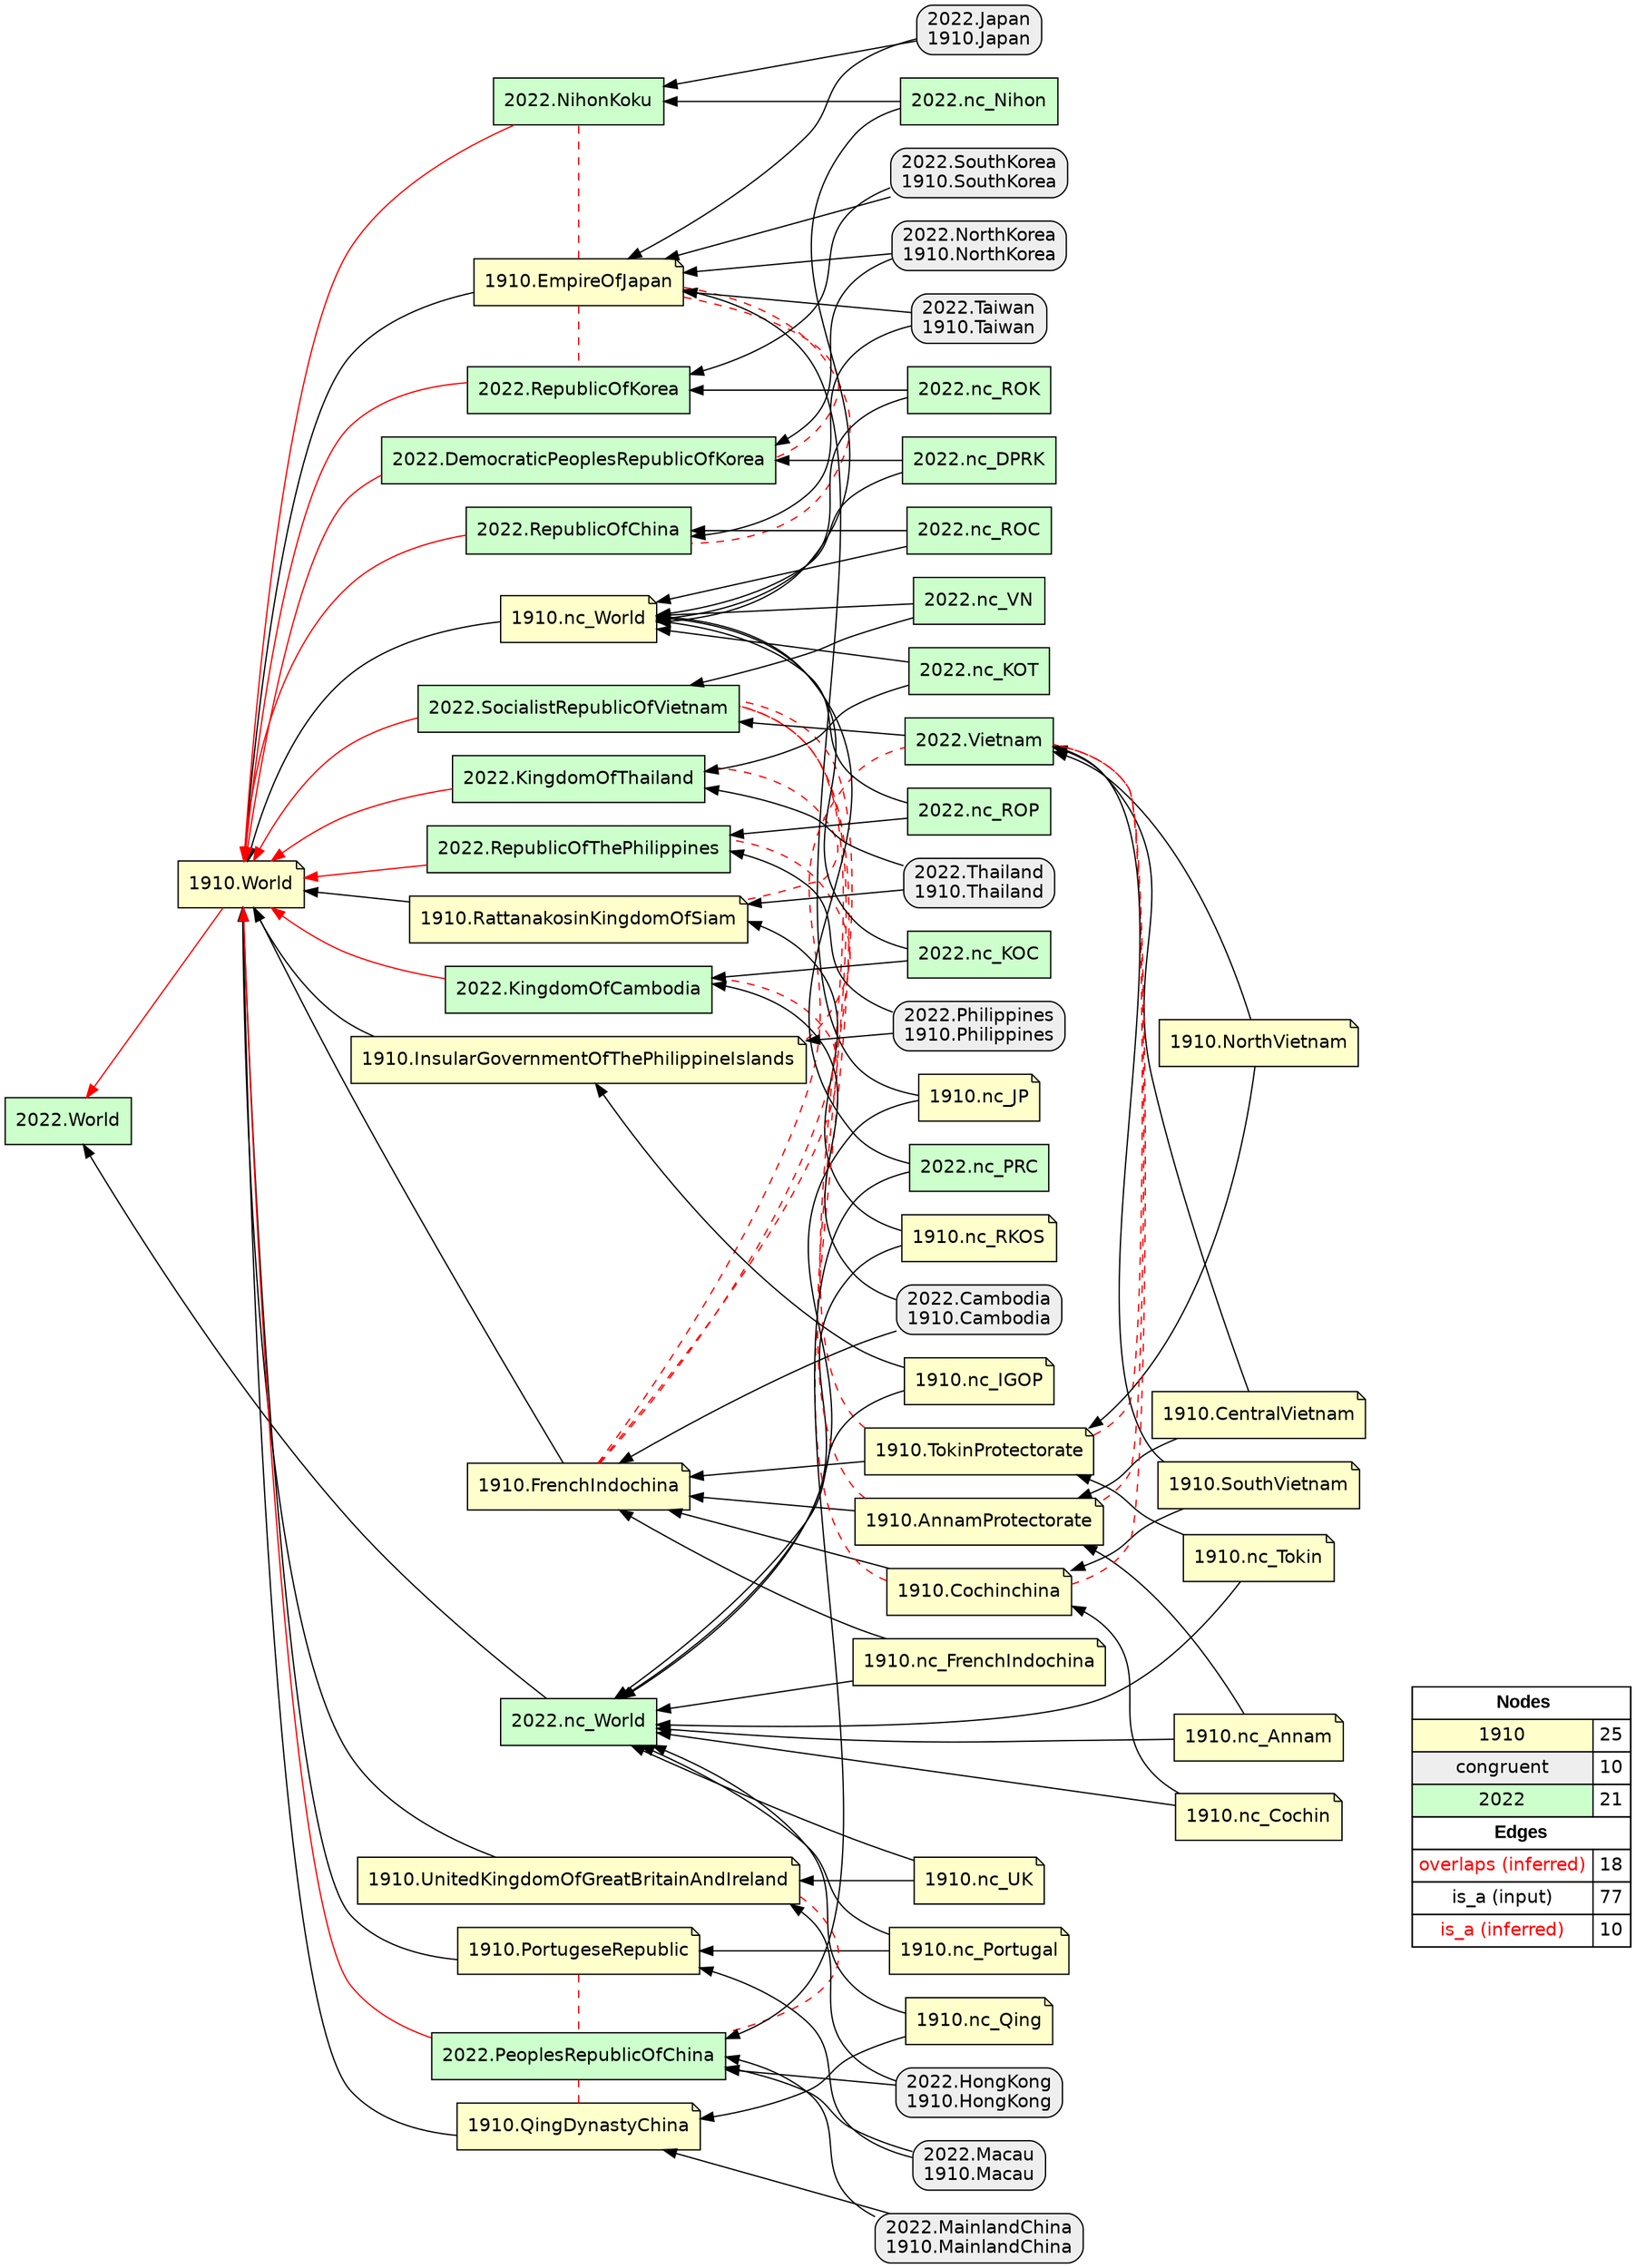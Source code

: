 digraph{
rankdir=RL
node[shape=note style=filled fillcolor="#FFFFCC" fontname="helvetica"] 
"1910.QingDynastyChina"
"1910.nc_RKOS"
"1910.EmpireOfJapan"
"1910.nc_World"
"1910.nc_Portugal"
"1910.InsularGovernmentOfThePhilippineIslands"
"1910.TokinProtectorate"
"1910.NorthVietnam"
"1910.RattanakosinKingdomOfSiam"
"1910.CentralVietnam"
"1910.nc_Tokin"
"1910.nc_Annam"
"1910.nc_FrenchIndochina"
"1910.nc_JP"
"1910.nc_UK"
"1910.World"
"1910.FrenchIndochina"
"1910.PortugeseRepublic"
"1910.AnnamProtectorate"
"1910.nc_Cochin"
"1910.SouthVietnam"
"1910.nc_Qing"
"1910.UnitedKingdomOfGreatBritainAndIreland"
"1910.Cochinchina"
"1910.nc_IGOP"
node[shape=box style="filled,rounded" fillcolor="#EEEEEE" fontname="helvetica"] 
"2022.Cambodia\n1910.Cambodia"
"2022.HongKong\n1910.HongKong"
"2022.Japan\n1910.Japan"
"2022.Macau\n1910.Macau"
"2022.MainlandChina\n1910.MainlandChina"
"2022.Thailand\n1910.Thailand"
"2022.SouthKorea\n1910.SouthKorea"
"2022.NorthKorea\n1910.NorthKorea"
"2022.Taiwan\n1910.Taiwan"
"2022.Philippines\n1910.Philippines"
node[shape=box style=filled fillcolor="#CCFFCC" fontname="helvetica"] 
"2022.nc_Nihon"
"2022.RepublicOfThePhilippines"
"2022.nc_VN"
"2022.SocialistRepublicOfVietnam"
"2022.RepublicOfKorea"
"2022.DemocraticPeoplesRepublicOfKorea"
"2022.nc_World"
"2022.PeoplesRepublicOfChina"
"2022.RepublicOfChina"
"2022.Vietnam"
"2022.nc_DPRK"
"2022.NihonKoku"
"2022.World"
"2022.KingdomOfThailand"
"2022.nc_PRC"
"2022.nc_ROK"
"2022.nc_KOC"
"2022.nc_ROC"
"2022.nc_KOT"
"2022.nc_ROP"
"2022.KingdomOfCambodia"
edge[arrowhead=none style=dashed color="#FF0000" constraint=false penwidth=1]
"1910.Cochinchina" -> "2022.SocialistRepublicOfVietnam"
"1910.InsularGovernmentOfThePhilippineIslands" -> "2022.RepublicOfThePhilippines"
"1910.UnitedKingdomOfGreatBritainAndIreland" -> "2022.PeoplesRepublicOfChina"
"1910.FrenchIndochina" -> "2022.Vietnam"
"1910.TokinProtectorate" -> "2022.Vietnam"
"1910.RattanakosinKingdomOfSiam" -> "2022.KingdomOfThailand"
"1910.Cochinchina" -> "2022.Vietnam"
"1910.FrenchIndochina" -> "2022.SocialistRepublicOfVietnam"
"1910.EmpireOfJapan" -> "2022.NihonKoku"
"1910.AnnamProtectorate" -> "2022.SocialistRepublicOfVietnam"
"1910.AnnamProtectorate" -> "2022.Vietnam"
"1910.QingDynastyChina" -> "2022.PeoplesRepublicOfChina"
"1910.FrenchIndochina" -> "2022.KingdomOfCambodia"
"1910.EmpireOfJapan" -> "2022.DemocraticPeoplesRepublicOfKorea"
"1910.PortugeseRepublic" -> "2022.PeoplesRepublicOfChina"
"1910.EmpireOfJapan" -> "2022.RepublicOfKorea"
"1910.TokinProtectorate" -> "2022.SocialistRepublicOfVietnam"
"1910.EmpireOfJapan" -> "2022.RepublicOfChina"
edge[arrowhead=normal style=dotted color="#000000" constraint=true penwidth=1]
edge[arrowhead=normal style=solid color="#000000" constraint=true penwidth=1]
"2022.HongKong\n1910.HongKong" -> "2022.PeoplesRepublicOfChina"
"1910.CentralVietnam" -> "2022.Vietnam"
"1910.RattanakosinKingdomOfSiam" -> "1910.World"
"2022.nc_DPRK" -> "2022.DemocraticPeoplesRepublicOfKorea"
"1910.TokinProtectorate" -> "1910.FrenchIndochina"
"2022.Taiwan\n1910.Taiwan" -> "1910.EmpireOfJapan"
"2022.NorthKorea\n1910.NorthKorea" -> "1910.EmpireOfJapan"
"2022.nc_ROP" -> "1910.nc_World"
"2022.Philippines\n1910.Philippines" -> "1910.InsularGovernmentOfThePhilippineIslands"
"2022.nc_ROC" -> "2022.RepublicOfChina"
"1910.nc_Cochin" -> "1910.Cochinchina"
"1910.nc_RKOS" -> "1910.RattanakosinKingdomOfSiam"
"2022.nc_Nihon" -> "2022.NihonKoku"
"1910.InsularGovernmentOfThePhilippineIslands" -> "1910.World"
"1910.SouthVietnam" -> "1910.Cochinchina"
"2022.nc_VN" -> "2022.SocialistRepublicOfVietnam"
"2022.nc_KOT" -> "2022.KingdomOfThailand"
"1910.nc_Cochin" -> "2022.nc_World"
"1910.nc_FrenchIndochina" -> "2022.nc_World"
"2022.SouthKorea\n1910.SouthKorea" -> "1910.EmpireOfJapan"
"1910.EmpireOfJapan" -> "1910.World"
"1910.nc_FrenchIndochina" -> "1910.FrenchIndochina"
"2022.Cambodia\n1910.Cambodia" -> "2022.KingdomOfCambodia"
"1910.nc_IGOP" -> "1910.InsularGovernmentOfThePhilippineIslands"
"1910.FrenchIndochina" -> "1910.World"
"2022.Thailand\n1910.Thailand" -> "1910.RattanakosinKingdomOfSiam"
"2022.nc_KOT" -> "1910.nc_World"
"1910.CentralVietnam" -> "1910.AnnamProtectorate"
"2022.nc_KOC" -> "1910.nc_World"
"1910.nc_Qing" -> "1910.QingDynastyChina"
"1910.NorthVietnam" -> "1910.TokinProtectorate"
"1910.nc_Portugal" -> "2022.nc_World"
"1910.NorthVietnam" -> "2022.Vietnam"
"1910.nc_Qing" -> "2022.nc_World"
"1910.SouthVietnam" -> "2022.Vietnam"
"2022.Japan\n1910.Japan" -> "2022.NihonKoku"
"2022.nc_DPRK" -> "1910.nc_World"
"2022.nc_VN" -> "1910.nc_World"
"1910.UnitedKingdomOfGreatBritainAndIreland" -> "1910.World"
"2022.MainlandChina\n1910.MainlandChina" -> "1910.QingDynastyChina"
"1910.Cochinchina" -> "1910.FrenchIndochina"
"2022.MainlandChina\n1910.MainlandChina" -> "2022.PeoplesRepublicOfChina"
"2022.nc_ROK" -> "2022.RepublicOfKorea"
"2022.nc_ROP" -> "2022.RepublicOfThePhilippines"
"1910.nc_World" -> "1910.World"
"1910.nc_IGOP" -> "2022.nc_World"
"2022.Cambodia\n1910.Cambodia" -> "1910.FrenchIndochina"
"2022.Macau\n1910.Macau" -> "1910.PortugeseRepublic"
"1910.nc_UK" -> "1910.UnitedKingdomOfGreatBritainAndIreland"
"1910.nc_JP" -> "1910.EmpireOfJapan"
"1910.nc_Annam" -> "2022.nc_World"
"2022.Thailand\n1910.Thailand" -> "2022.KingdomOfThailand"
"1910.nc_Tokin" -> "1910.TokinProtectorate"
"1910.nc_JP" -> "2022.nc_World"
"1910.nc_RKOS" -> "2022.nc_World"
"1910.nc_UK" -> "2022.nc_World"
"2022.nc_World" -> "2022.World"
"2022.Vietnam" -> "2022.SocialistRepublicOfVietnam"
"2022.SouthKorea\n1910.SouthKorea" -> "2022.RepublicOfKorea"
"2022.Philippines\n1910.Philippines" -> "2022.RepublicOfThePhilippines"
"2022.Taiwan\n1910.Taiwan" -> "2022.RepublicOfChina"
"2022.NorthKorea\n1910.NorthKorea" -> "2022.DemocraticPeoplesRepublicOfKorea"
"2022.HongKong\n1910.HongKong" -> "1910.UnitedKingdomOfGreatBritainAndIreland"
"1910.nc_Tokin" -> "2022.nc_World"
"2022.nc_Nihon" -> "1910.nc_World"
"2022.nc_PRC" -> "1910.nc_World"
"1910.PortugeseRepublic" -> "1910.World"
"2022.Macau\n1910.Macau" -> "2022.PeoplesRepublicOfChina"
"2022.nc_ROK" -> "1910.nc_World"
"2022.Japan\n1910.Japan" -> "1910.EmpireOfJapan"
"1910.QingDynastyChina" -> "1910.World"
"2022.nc_KOC" -> "2022.KingdomOfCambodia"
"1910.nc_Portugal" -> "1910.PortugeseRepublic"
"1910.AnnamProtectorate" -> "1910.FrenchIndochina"
"1910.nc_Annam" -> "1910.AnnamProtectorate"
"2022.nc_PRC" -> "2022.PeoplesRepublicOfChina"
"2022.nc_ROC" -> "1910.nc_World"
edge[arrowhead=normal style=solid color="#FF0000" constraint=true penwidth=1]
"2022.PeoplesRepublicOfChina" -> "1910.World"
"1910.World" -> "2022.World"
"2022.RepublicOfThePhilippines" -> "1910.World"
"2022.KingdomOfThailand" -> "1910.World"
"2022.DemocraticPeoplesRepublicOfKorea" -> "1910.World"
"2022.RepublicOfChina" -> "1910.World"
"2022.SocialistRepublicOfVietnam" -> "1910.World"
"2022.KingdomOfCambodia" -> "1910.World"
"2022.NihonKoku" -> "1910.World"
"2022.RepublicOfKorea" -> "1910.World"
node[shape=box] 
{rank=source Legend [fillcolor= white margin=0 label=< 
 <TABLE BORDER="0" CELLBORDER="1" CELLSPACING="0" CELLPADDING="4"> 
<TR> <TD COLSPAN="2"><font face="Arial Black"> Nodes</font></TD> </TR> 
<TR> 
 <TD bgcolor="#FFFFCC" fontname="helvetica">1910</TD> 
 <TD>25</TD> 
 </TR> 
<TR> 
 <TD bgcolor="#EEEEEE" fontname="helvetica">congruent</TD> 
 <TD>10</TD> 
 </TR> 
<TR> 
 <TD bgcolor="#CCFFCC" fontname="helvetica">2022</TD> 
 <TD>21</TD> 
 </TR> 
<TR> <TD COLSPAN="2"><font face = "Arial Black"> Edges </font></TD> </TR> 
<TR> 
 <TD><font color ="#FF0000">overlaps (inferred)</font></TD><TD>18</TD>
</TR>
<TR> 
 <TD><font color ="#000000">is_a (input)</font></TD><TD>77</TD>
</TR>
<TR> 
 <TD><font color ="#FF0000">is_a (inferred)</font></TD><TD>10</TD>
</TR>
</TABLE> 
 >] } 
}